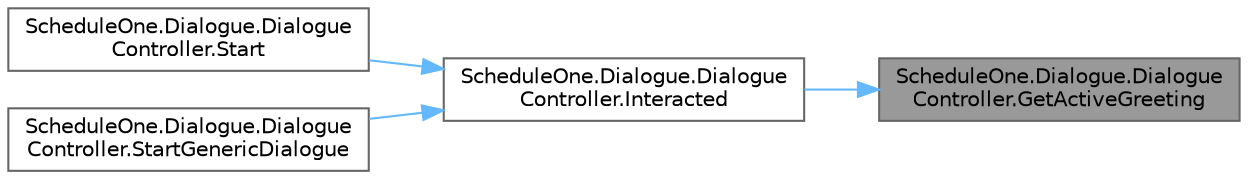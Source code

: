 digraph "ScheduleOne.Dialogue.DialogueController.GetActiveGreeting"
{
 // LATEX_PDF_SIZE
  bgcolor="transparent";
  edge [fontname=Helvetica,fontsize=10,labelfontname=Helvetica,labelfontsize=10];
  node [fontname=Helvetica,fontsize=10,shape=box,height=0.2,width=0.4];
  rankdir="RL";
  Node1 [id="Node000001",label="ScheduleOne.Dialogue.Dialogue\lController.GetActiveGreeting",height=0.2,width=0.4,color="gray40", fillcolor="grey60", style="filled", fontcolor="black",tooltip=" "];
  Node1 -> Node2 [id="edge1_Node000001_Node000002",dir="back",color="steelblue1",style="solid",tooltip=" "];
  Node2 [id="Node000002",label="ScheduleOne.Dialogue.Dialogue\lController.Interacted",height=0.2,width=0.4,color="grey40", fillcolor="white", style="filled",URL="$class_schedule_one_1_1_dialogue_1_1_dialogue_controller.html#abd8ce1afc32db3db7e05ce01a494ed4a",tooltip=" "];
  Node2 -> Node3 [id="edge2_Node000002_Node000003",dir="back",color="steelblue1",style="solid",tooltip=" "];
  Node3 [id="Node000003",label="ScheduleOne.Dialogue.Dialogue\lController.Start",height=0.2,width=0.4,color="grey40", fillcolor="white", style="filled",URL="$class_schedule_one_1_1_dialogue_1_1_dialogue_controller.html#a97acdef9c2848d223d4c6d99becd8936",tooltip=" "];
  Node2 -> Node4 [id="edge3_Node000002_Node000004",dir="back",color="steelblue1",style="solid",tooltip=" "];
  Node4 [id="Node000004",label="ScheduleOne.Dialogue.Dialogue\lController.StartGenericDialogue",height=0.2,width=0.4,color="grey40", fillcolor="white", style="filled",URL="$class_schedule_one_1_1_dialogue_1_1_dialogue_controller.html#a7059ffadaf6588edcbdba481b26c4c89",tooltip=" "];
}

